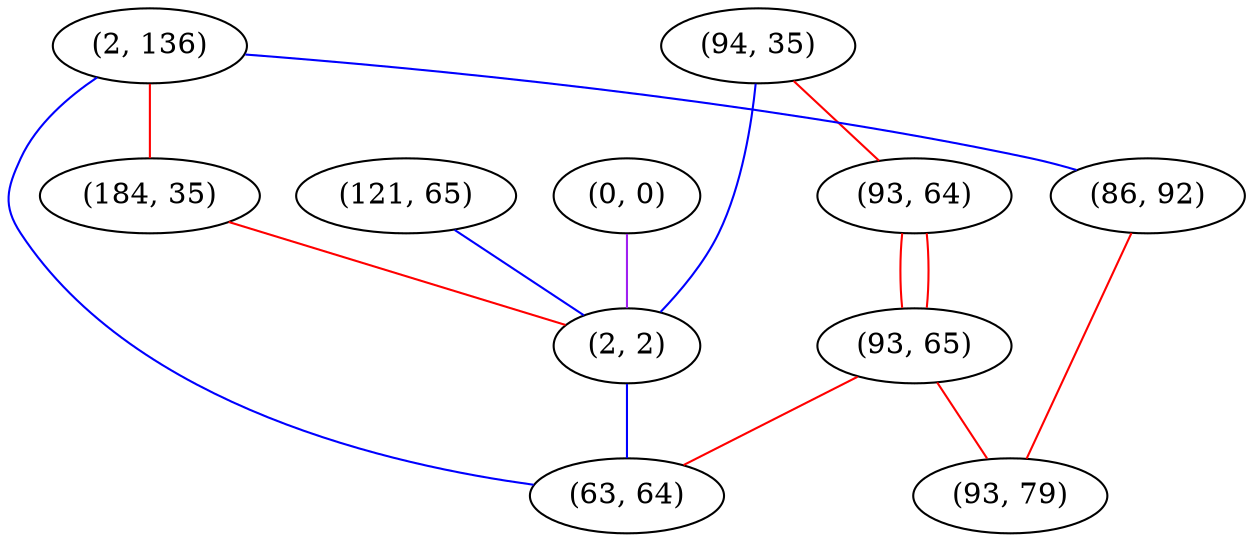 graph "" {
"(0, 0)";
"(94, 35)";
"(2, 136)";
"(93, 64)";
"(93, 65)";
"(184, 35)";
"(121, 65)";
"(2, 2)";
"(86, 92)";
"(93, 79)";
"(63, 64)";
"(0, 0)" -- "(2, 2)"  [color=purple, key=0, weight=4];
"(94, 35)" -- "(93, 64)"  [color=red, key=0, weight=1];
"(94, 35)" -- "(2, 2)"  [color=blue, key=0, weight=3];
"(2, 136)" -- "(86, 92)"  [color=blue, key=0, weight=3];
"(2, 136)" -- "(184, 35)"  [color=red, key=0, weight=1];
"(2, 136)" -- "(63, 64)"  [color=blue, key=0, weight=3];
"(93, 64)" -- "(93, 65)"  [color=red, key=0, weight=1];
"(93, 64)" -- "(93, 65)"  [color=red, key=1, weight=1];
"(93, 65)" -- "(93, 79)"  [color=red, key=0, weight=1];
"(93, 65)" -- "(63, 64)"  [color=red, key=0, weight=1];
"(184, 35)" -- "(2, 2)"  [color=red, key=0, weight=1];
"(121, 65)" -- "(2, 2)"  [color=blue, key=0, weight=3];
"(2, 2)" -- "(63, 64)"  [color=blue, key=0, weight=3];
"(86, 92)" -- "(93, 79)"  [color=red, key=0, weight=1];
}
